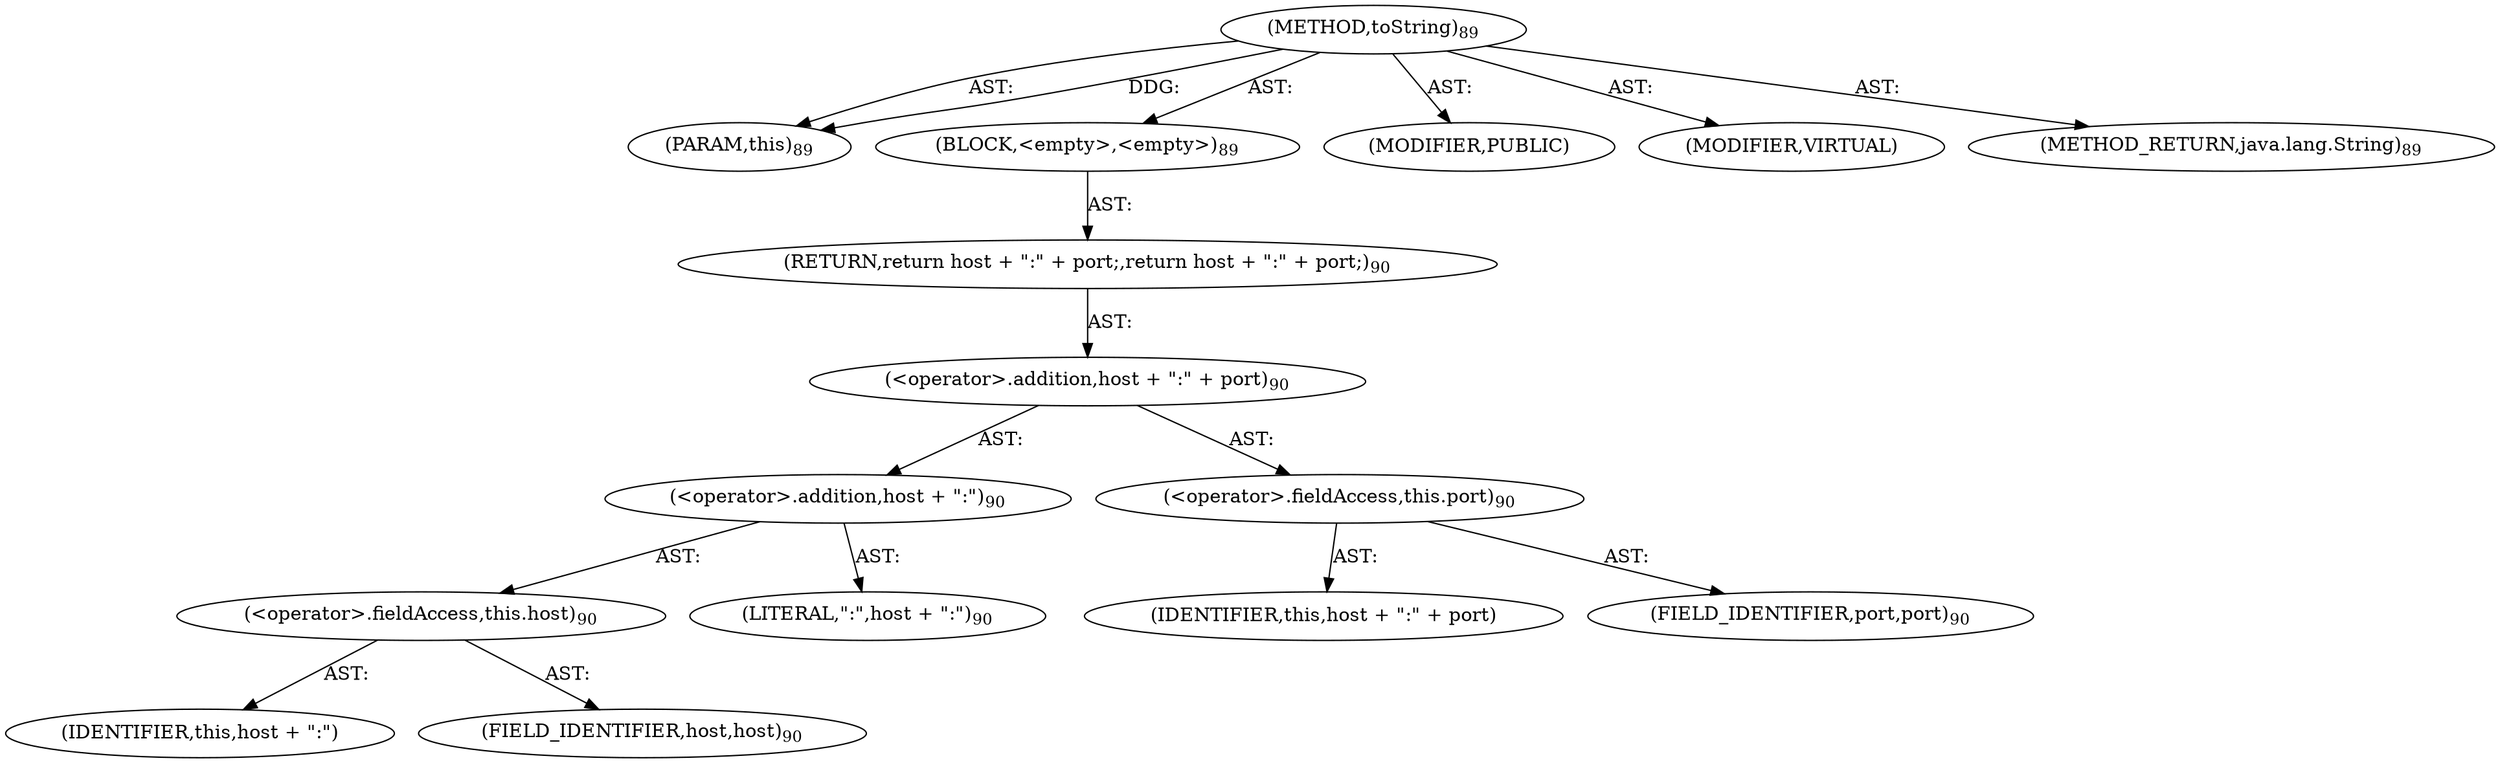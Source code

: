 digraph "toString" {  
"111669149698" [label = <(METHOD,toString)<SUB>89</SUB>> ]
"115964116996" [label = <(PARAM,this)<SUB>89</SUB>> ]
"25769803778" [label = <(BLOCK,&lt;empty&gt;,&lt;empty&gt;)<SUB>89</SUB>> ]
"146028888064" [label = <(RETURN,return host + &quot;:&quot; + port;,return host + &quot;:&quot; + port;)<SUB>90</SUB>> ]
"30064771077" [label = <(&lt;operator&gt;.addition,host + &quot;:&quot; + port)<SUB>90</SUB>> ]
"30064771078" [label = <(&lt;operator&gt;.addition,host + &quot;:&quot;)<SUB>90</SUB>> ]
"30064771079" [label = <(&lt;operator&gt;.fieldAccess,this.host)<SUB>90</SUB>> ]
"68719476740" [label = <(IDENTIFIER,this,host + &quot;:&quot;)> ]
"55834574850" [label = <(FIELD_IDENTIFIER,host,host)<SUB>90</SUB>> ]
"90194313216" [label = <(LITERAL,&quot;:&quot;,host + &quot;:&quot;)<SUB>90</SUB>> ]
"30064771080" [label = <(&lt;operator&gt;.fieldAccess,this.port)<SUB>90</SUB>> ]
"68719476741" [label = <(IDENTIFIER,this,host + &quot;:&quot; + port)> ]
"55834574851" [label = <(FIELD_IDENTIFIER,port,port)<SUB>90</SUB>> ]
"133143986182" [label = <(MODIFIER,PUBLIC)> ]
"133143986183" [label = <(MODIFIER,VIRTUAL)> ]
"128849018882" [label = <(METHOD_RETURN,java.lang.String)<SUB>89</SUB>> ]
  "111669149698" -> "115964116996"  [ label = "AST: "] 
  "111669149698" -> "25769803778"  [ label = "AST: "] 
  "111669149698" -> "133143986182"  [ label = "AST: "] 
  "111669149698" -> "133143986183"  [ label = "AST: "] 
  "111669149698" -> "128849018882"  [ label = "AST: "] 
  "25769803778" -> "146028888064"  [ label = "AST: "] 
  "146028888064" -> "30064771077"  [ label = "AST: "] 
  "30064771077" -> "30064771078"  [ label = "AST: "] 
  "30064771077" -> "30064771080"  [ label = "AST: "] 
  "30064771078" -> "30064771079"  [ label = "AST: "] 
  "30064771078" -> "90194313216"  [ label = "AST: "] 
  "30064771079" -> "68719476740"  [ label = "AST: "] 
  "30064771079" -> "55834574850"  [ label = "AST: "] 
  "30064771080" -> "68719476741"  [ label = "AST: "] 
  "30064771080" -> "55834574851"  [ label = "AST: "] 
  "111669149698" -> "115964116996"  [ label = "DDG: "] 
}
